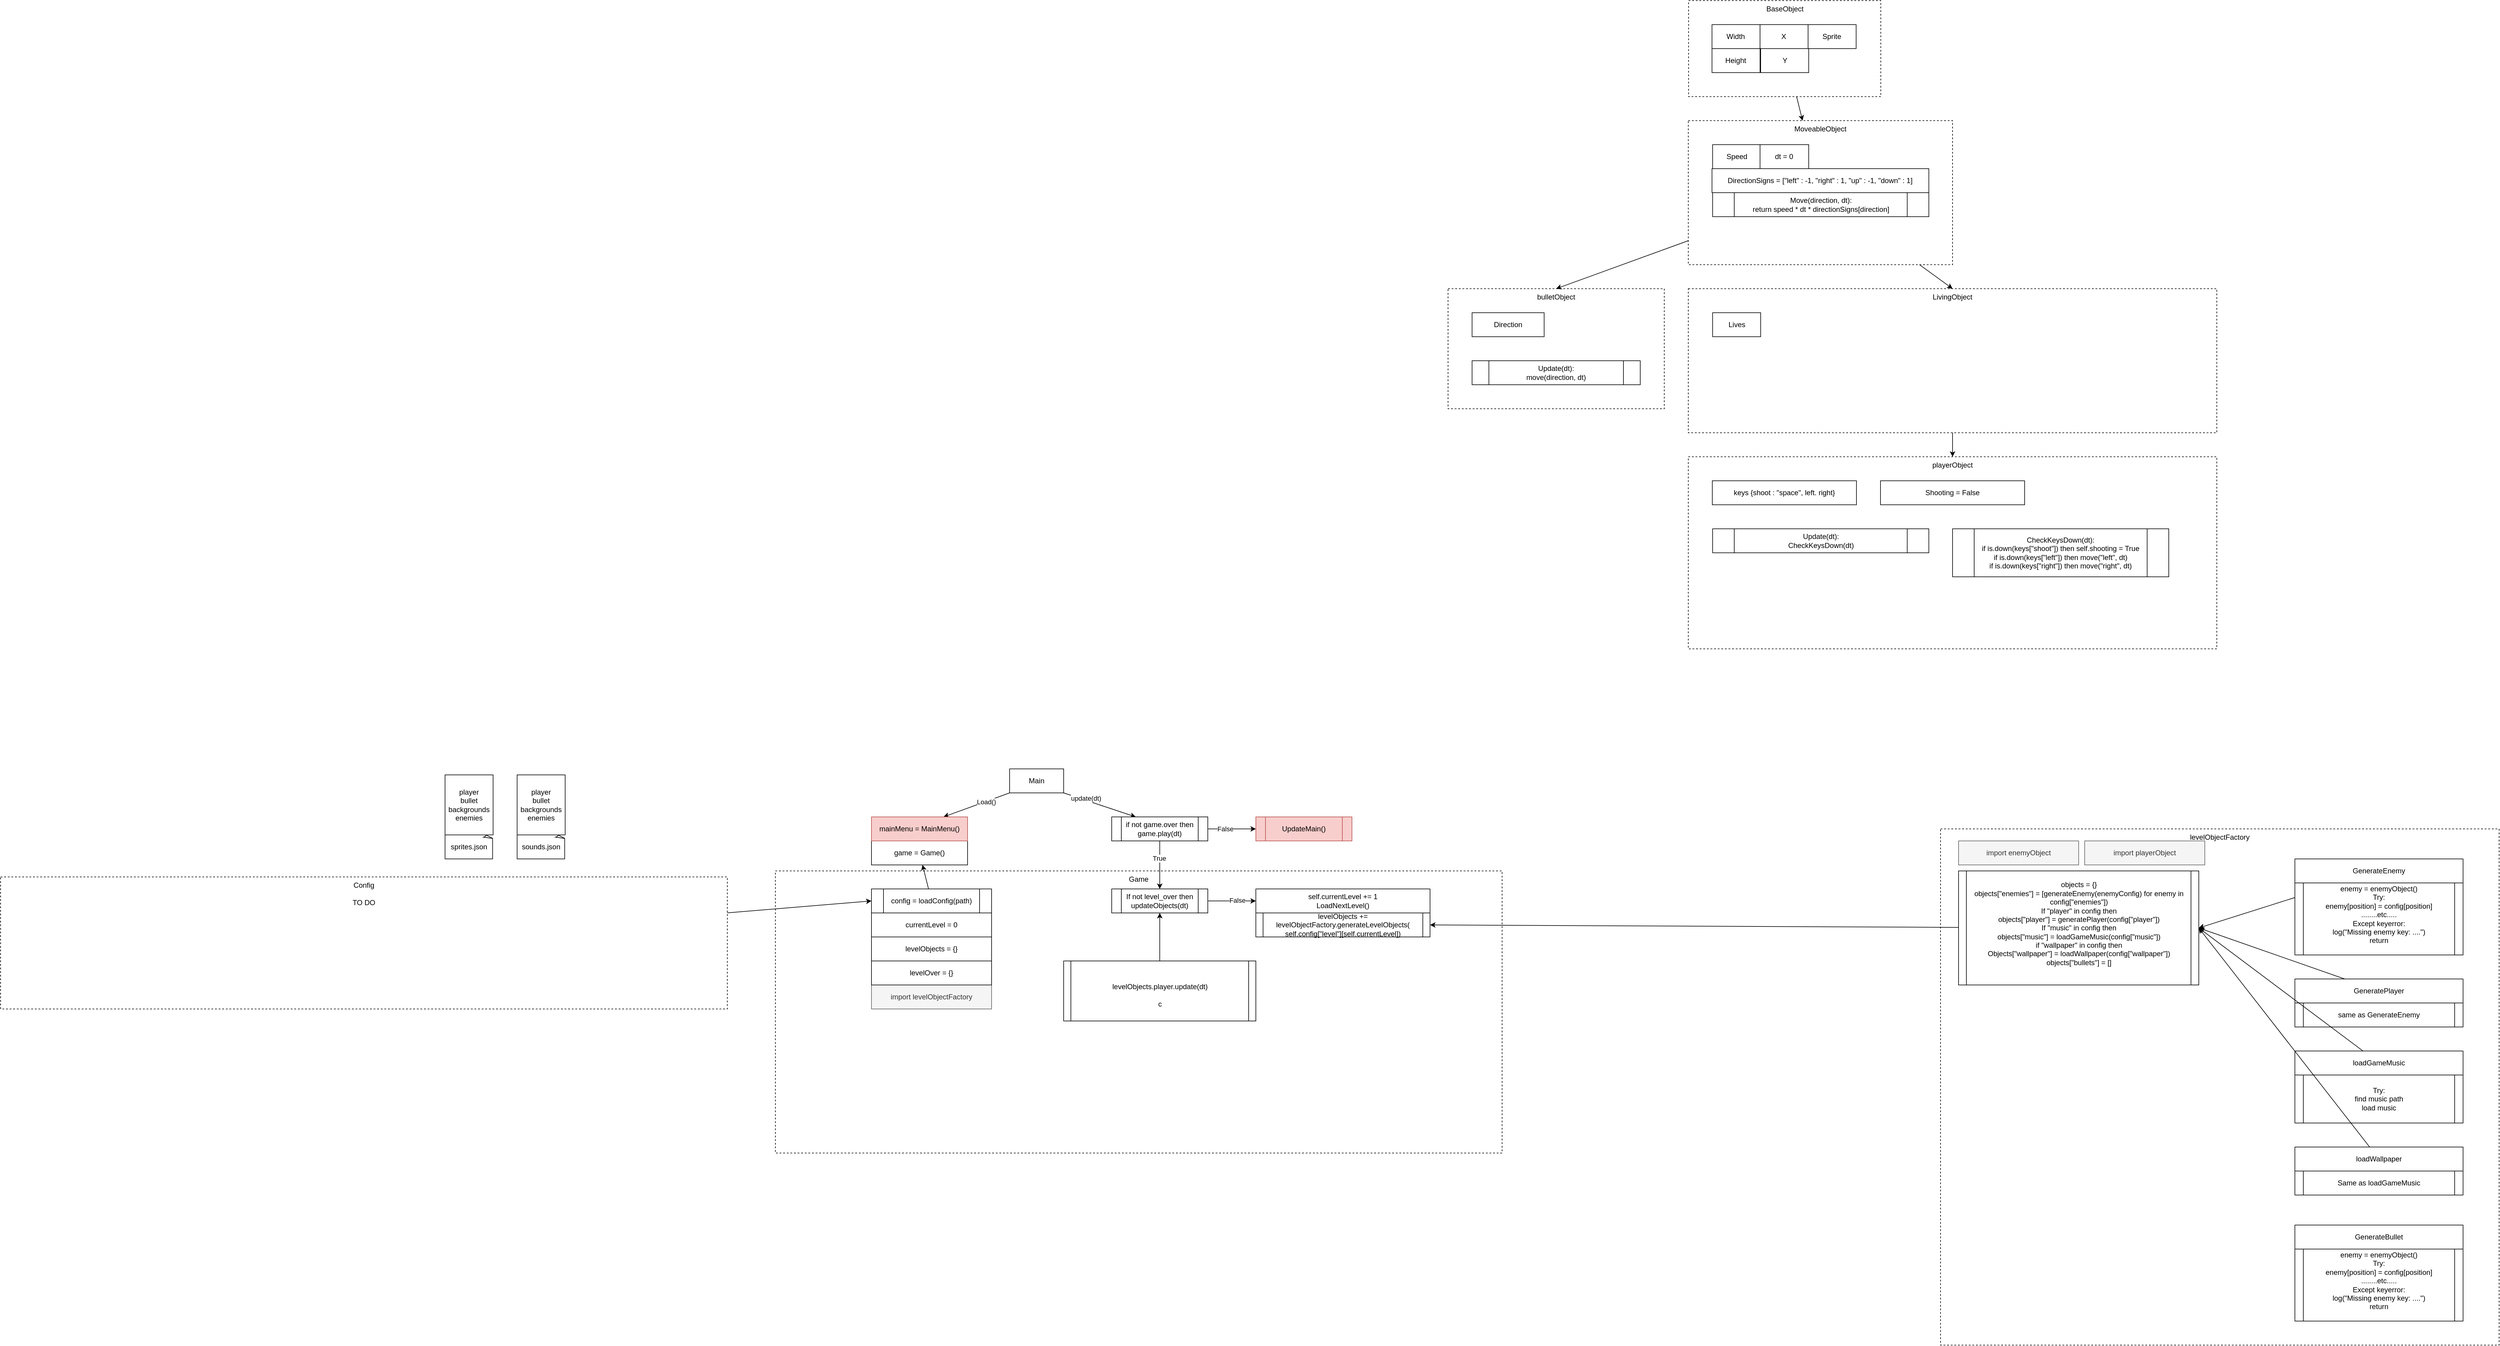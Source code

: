 <mxfile version="16.0.0" type="device"><diagram id="scbxWS3Nr57dRSQkEoh0" name="Page-1"><mxGraphModel dx="6047" dy="3743" grid="1" gridSize="10" guides="1" tooltips="1" connect="1" arrows="1" fold="1" page="1" pageScale="1" pageWidth="850" pageHeight="1100" math="0" shadow="0"><root><mxCell id="0"/><mxCell id="1" parent="0"/><mxCell id="6-ZmZwahMIrHOSDSFvY1-43" value="levelObjectFactory" style="rounded=0;whiteSpace=wrap;html=1;dashed=1;fillColor=none;verticalAlign=top;" parent="1" vertex="1"><mxGeometry x="1860" y="340" width="930" height="860" as="geometry"/></mxCell><mxCell id="6-ZmZwahMIrHOSDSFvY1-18" value="Game" style="rounded=0;whiteSpace=wrap;html=1;dashed=1;fillColor=none;verticalAlign=top;" parent="1" vertex="1"><mxGeometry x="-80" y="410" width="1210" height="470" as="geometry"/></mxCell><mxCell id="6-ZmZwahMIrHOSDSFvY1-4" style="rounded=0;orthogonalLoop=1;jettySize=auto;html=1;exitX=0;exitY=1;exitDx=0;exitDy=0;entryX=0.5;entryY=0;entryDx=0;entryDy=0;" parent="1" source="6-ZmZwahMIrHOSDSFvY1-1" edge="1"><mxGeometry relative="1" as="geometry"><mxPoint x="200" y="320.0" as="targetPoint"/></mxGeometry></mxCell><mxCell id="6-ZmZwahMIrHOSDSFvY1-5" value="Load()" style="edgeLabel;html=1;align=center;verticalAlign=middle;resizable=0;points=[];" parent="6-ZmZwahMIrHOSDSFvY1-4" vertex="1" connectable="0"><mxGeometry x="-0.285" relative="1" as="geometry"><mxPoint as="offset"/></mxGeometry></mxCell><mxCell id="6-ZmZwahMIrHOSDSFvY1-8" style="edgeStyle=none;rounded=0;orthogonalLoop=1;jettySize=auto;html=1;exitX=1;exitY=1;exitDx=0;exitDy=0;" parent="1" source="6-ZmZwahMIrHOSDSFvY1-1" edge="1"><mxGeometry relative="1" as="geometry"><mxPoint x="520" y="320" as="targetPoint"/></mxGeometry></mxCell><mxCell id="6-ZmZwahMIrHOSDSFvY1-89" value="update(dt)" style="edgeLabel;html=1;align=center;verticalAlign=middle;resizable=0;points=[];" parent="6-ZmZwahMIrHOSDSFvY1-8" vertex="1" connectable="0"><mxGeometry x="-0.396" y="3" relative="1" as="geometry"><mxPoint as="offset"/></mxGeometry></mxCell><mxCell id="6-ZmZwahMIrHOSDSFvY1-1" value="Main" style="rounded=0;whiteSpace=wrap;html=1;" parent="1" vertex="1"><mxGeometry x="310" y="240" width="90" height="40" as="geometry"/></mxCell><mxCell id="6-ZmZwahMIrHOSDSFvY1-35" style="edgeStyle=none;rounded=0;orthogonalLoop=1;jettySize=auto;html=1;" parent="1" source="6-ZmZwahMIrHOSDSFvY1-6" target="6-ZmZwahMIrHOSDSFvY1-7" edge="1"><mxGeometry relative="1" as="geometry"/></mxCell><mxCell id="6-ZmZwahMIrHOSDSFvY1-6" value="config = loadConfig(path)" style="shape=process;whiteSpace=wrap;html=1;backgroundOutline=1;" parent="1" vertex="1"><mxGeometry x="80" y="440" width="200" height="40" as="geometry"/></mxCell><mxCell id="6-ZmZwahMIrHOSDSFvY1-7" value="game = Game()" style="rounded=0;whiteSpace=wrap;html=1;" parent="1" vertex="1"><mxGeometry x="80" y="360" width="160" height="40" as="geometry"/></mxCell><mxCell id="6-ZmZwahMIrHOSDSFvY1-19" style="edgeStyle=none;rounded=0;orthogonalLoop=1;jettySize=auto;html=1;" parent="1" source="6-ZmZwahMIrHOSDSFvY1-11" target="6-ZmZwahMIrHOSDSFvY1-15" edge="1"><mxGeometry relative="1" as="geometry"/></mxCell><mxCell id="6-ZmZwahMIrHOSDSFvY1-22" value="True" style="edgeLabel;html=1;align=center;verticalAlign=middle;resizable=0;points=[];" parent="6-ZmZwahMIrHOSDSFvY1-19" vertex="1" connectable="0"><mxGeometry x="-0.282" y="-1" relative="1" as="geometry"><mxPoint as="offset"/></mxGeometry></mxCell><mxCell id="6-ZmZwahMIrHOSDSFvY1-24" style="edgeStyle=none;rounded=0;orthogonalLoop=1;jettySize=auto;html=1;entryX=0;entryY=0.5;entryDx=0;entryDy=0;" parent="1" source="6-ZmZwahMIrHOSDSFvY1-11" target="6-ZmZwahMIrHOSDSFvY1-21" edge="1"><mxGeometry relative="1" as="geometry"/></mxCell><mxCell id="6-ZmZwahMIrHOSDSFvY1-26" value="False" style="edgeLabel;html=1;align=center;verticalAlign=middle;resizable=0;points=[];" parent="6-ZmZwahMIrHOSDSFvY1-24" vertex="1" connectable="0"><mxGeometry x="-0.275" relative="1" as="geometry"><mxPoint as="offset"/></mxGeometry></mxCell><mxCell id="6-ZmZwahMIrHOSDSFvY1-11" value="&lt;div&gt;if not game.over then&lt;br&gt;&lt;/div&gt;&lt;div&gt;game.play(dt)&lt;/div&gt;" style="shape=process;whiteSpace=wrap;html=1;backgroundOutline=1;" parent="1" vertex="1"><mxGeometry x="480" y="320" width="160" height="40" as="geometry"/></mxCell><mxCell id="6-ZmZwahMIrHOSDSFvY1-28" value="" style="edgeStyle=none;rounded=0;orthogonalLoop=1;jettySize=auto;html=1;" parent="1" source="6-ZmZwahMIrHOSDSFvY1-15" target="6-ZmZwahMIrHOSDSFvY1-27" edge="1"><mxGeometry relative="1" as="geometry"/></mxCell><mxCell id="6-ZmZwahMIrHOSDSFvY1-32" value="False" style="edgeLabel;html=1;align=center;verticalAlign=middle;resizable=0;points=[];" parent="6-ZmZwahMIrHOSDSFvY1-28" vertex="1" connectable="0"><mxGeometry x="0.225" y="1" relative="1" as="geometry"><mxPoint as="offset"/></mxGeometry></mxCell><mxCell id="6-ZmZwahMIrHOSDSFvY1-15" value="&lt;div&gt;If not level_over then&lt;/div&gt;&lt;div&gt;updateObjects(dt)&lt;/div&gt;" style="shape=process;whiteSpace=wrap;html=1;backgroundOutline=1;" parent="1" vertex="1"><mxGeometry x="480" y="440" width="160" height="40" as="geometry"/></mxCell><mxCell id="6-ZmZwahMIrHOSDSFvY1-21" value="UpdateMain()" style="shape=process;whiteSpace=wrap;html=1;backgroundOutline=1;fillColor=#f8cecc;strokeColor=#b85450;" parent="1" vertex="1"><mxGeometry x="720" y="320" width="160" height="40" as="geometry"/></mxCell><mxCell id="6-ZmZwahMIrHOSDSFvY1-25" value="mainMenu = MainMenu()" style="rounded=0;whiteSpace=wrap;html=1;fillColor=#f8cecc;strokeColor=#b85450;" parent="1" vertex="1"><mxGeometry x="80" y="320" width="160" height="40" as="geometry"/></mxCell><mxCell id="6-ZmZwahMIrHOSDSFvY1-27" value="self.currentLevel += 1&lt;br&gt;&lt;div&gt;LoadNextLevel()&lt;/div&gt;" style="whiteSpace=wrap;html=1;" parent="1" vertex="1"><mxGeometry x="720" y="440" width="290" height="40" as="geometry"/></mxCell><mxCell id="6-ZmZwahMIrHOSDSFvY1-29" value="levelObjects += levelObjectFactory.generateLevelObjects(&lt;div&gt;self.config[&quot;level&quot;][self.currentLevel])&lt;br&gt;&lt;/div&gt;" style="shape=process;whiteSpace=wrap;html=1;backgroundOutline=1;fillColor=default;size=0.042;" parent="1" vertex="1"><mxGeometry x="720" y="480" width="290" height="40" as="geometry"/></mxCell><mxCell id="6-ZmZwahMIrHOSDSFvY1-36" value="levelObjects = {}" style="rounded=0;whiteSpace=wrap;html=1;fillColor=default;" parent="1" vertex="1"><mxGeometry x="80" y="520" width="200" height="40" as="geometry"/></mxCell><mxCell id="6-ZmZwahMIrHOSDSFvY1-38" value="currentLevel = 0" style="rounded=0;whiteSpace=wrap;html=1;fillColor=default;" parent="1" vertex="1"><mxGeometry x="80" y="480" width="200" height="40" as="geometry"/></mxCell><mxCell id="6-ZmZwahMIrHOSDSFvY1-39" value="import levelObjectFactory" style="rounded=0;whiteSpace=wrap;html=1;fillColor=#f5f5f5;fontColor=#333333;strokeColor=#666666;" parent="1" vertex="1"><mxGeometry x="80" y="600" width="200" height="40" as="geometry"/></mxCell><mxCell id="6-ZmZwahMIrHOSDSFvY1-40" style="edgeStyle=none;rounded=0;orthogonalLoop=1;jettySize=auto;html=1;exitX=0.5;exitY=1;exitDx=0;exitDy=0;" parent="1" source="6-ZmZwahMIrHOSDSFvY1-39" target="6-ZmZwahMIrHOSDSFvY1-39" edge="1"><mxGeometry relative="1" as="geometry"/></mxCell><mxCell id="6-ZmZwahMIrHOSDSFvY1-46" style="edgeStyle=none;rounded=0;orthogonalLoop=1;jettySize=auto;html=1;entryX=1;entryY=0.5;entryDx=0;entryDy=0;" parent="1" source="6-ZmZwahMIrHOSDSFvY1-45" target="6-ZmZwahMIrHOSDSFvY1-29" edge="1"><mxGeometry relative="1" as="geometry"/></mxCell><mxCell id="6-ZmZwahMIrHOSDSFvY1-45" value="&lt;div&gt;objects = {}&lt;br&gt;&lt;/div&gt;&lt;div&gt;objects[&quot;enemies&quot;] = [generateEnemy(enemyConfig) for enemy in config[&quot;enemies&quot;])&lt;/div&gt;&lt;div&gt;If &quot;player&quot; in config then&lt;/div&gt;&lt;div&gt;&lt;div&gt;objects[&quot;player&quot;] = generatePlayer(config[&quot;player&quot;])&lt;/div&gt;&lt;div&gt;If &quot;music&quot; in config then&lt;/div&gt;&lt;div&gt;objects[&quot;music&quot;] = loadGameMusic(config[&quot;music&quot;])&lt;/div&gt;&lt;div&gt;if &quot;wallpaper&quot; in config then&lt;/div&gt;&lt;div&gt;Objects[&quot;wallpaper&quot;] = loadWallpaper(config[&quot;wallpaper&quot;])&lt;/div&gt;&lt;div&gt;objects[&quot;bullets&quot;] = []&lt;br&gt;&lt;/div&gt;&lt;/div&gt;&lt;div&gt;&lt;br&gt;&lt;/div&gt;" style="shape=process;whiteSpace=wrap;html=1;backgroundOutline=1;fillColor=default;size=0.032;" parent="1" vertex="1"><mxGeometry x="1890" y="410" width="400" height="190" as="geometry"/></mxCell><mxCell id="6-ZmZwahMIrHOSDSFvY1-56" style="edgeStyle=none;rounded=0;orthogonalLoop=1;jettySize=auto;html=1;entryX=1;entryY=0.5;entryDx=0;entryDy=0;" parent="1" source="6-ZmZwahMIrHOSDSFvY1-47" target="6-ZmZwahMIrHOSDSFvY1-45" edge="1"><mxGeometry relative="1" as="geometry"/></mxCell><mxCell id="6-ZmZwahMIrHOSDSFvY1-47" value="GenerateEnemy" style="rounded=0;whiteSpace=wrap;html=1;fillColor=default;" parent="1" vertex="1"><mxGeometry x="2450" y="390" width="280" height="40" as="geometry"/></mxCell><mxCell id="6-ZmZwahMIrHOSDSFvY1-48" value="&lt;div&gt;enemy = enemyObject()&lt;br&gt;&lt;/div&gt;&lt;div&gt;Try:&lt;/div&gt;&lt;div&gt;enemy[position] = config[position]&lt;/div&gt;&lt;div&gt;........etc.....&lt;/div&gt;&lt;div&gt;Except keyerror:&lt;/div&gt;&lt;div&gt;log(&quot;Missing enemy key: ....&quot;)&lt;br&gt;&lt;/div&gt;&lt;div&gt;return &lt;br&gt;&lt;/div&gt;&lt;div&gt;&lt;br&gt;&lt;/div&gt;" style="shape=process;whiteSpace=wrap;html=1;backgroundOutline=1;fillColor=default;size=0.05;" parent="1" vertex="1"><mxGeometry x="2450" y="430" width="280" height="120" as="geometry"/></mxCell><mxCell id="6-ZmZwahMIrHOSDSFvY1-50" value="import enemyObject" style="rounded=0;whiteSpace=wrap;html=1;fillColor=#f5f5f5;fontColor=#333333;strokeColor=#666666;" parent="1" vertex="1"><mxGeometry x="1890" y="360" width="200" height="40" as="geometry"/></mxCell><mxCell id="6-ZmZwahMIrHOSDSFvY1-57" style="edgeStyle=none;rounded=0;orthogonalLoop=1;jettySize=auto;html=1;entryX=1;entryY=0.5;entryDx=0;entryDy=0;" parent="1" source="6-ZmZwahMIrHOSDSFvY1-52" target="6-ZmZwahMIrHOSDSFvY1-45" edge="1"><mxGeometry relative="1" as="geometry"/></mxCell><mxCell id="6-ZmZwahMIrHOSDSFvY1-52" value="GeneratePlayer" style="rounded=0;whiteSpace=wrap;html=1;fillColor=default;" parent="1" vertex="1"><mxGeometry x="2450" y="590" width="280" height="40" as="geometry"/></mxCell><mxCell id="6-ZmZwahMIrHOSDSFvY1-53" value="same as GenerateEnemy" style="shape=process;whiteSpace=wrap;html=1;backgroundOutline=1;fillColor=default;size=0.05;" parent="1" vertex="1"><mxGeometry x="2450" y="630" width="280" height="40" as="geometry"/></mxCell><mxCell id="6-ZmZwahMIrHOSDSFvY1-54" value="import playerObject" style="rounded=0;whiteSpace=wrap;html=1;fillColor=#f5f5f5;fontColor=#333333;strokeColor=#666666;" parent="1" vertex="1"><mxGeometry x="2100" y="360" width="200" height="40" as="geometry"/></mxCell><mxCell id="6-ZmZwahMIrHOSDSFvY1-64" style="edgeStyle=none;rounded=0;orthogonalLoop=1;jettySize=auto;html=1;entryX=1;entryY=0.5;entryDx=0;entryDy=0;" parent="1" source="6-ZmZwahMIrHOSDSFvY1-58" target="6-ZmZwahMIrHOSDSFvY1-45" edge="1"><mxGeometry relative="1" as="geometry"/></mxCell><mxCell id="6-ZmZwahMIrHOSDSFvY1-58" value="loadGameMusic" style="rounded=0;whiteSpace=wrap;html=1;fillColor=default;" parent="1" vertex="1"><mxGeometry x="2450" y="710" width="280" height="40" as="geometry"/></mxCell><mxCell id="6-ZmZwahMIrHOSDSFvY1-59" value="&lt;div&gt;Try:&lt;/div&gt;&lt;div&gt;find music path&lt;/div&gt;&lt;div&gt;load music&lt;br&gt;&lt;/div&gt;" style="shape=process;whiteSpace=wrap;html=1;backgroundOutline=1;fillColor=default;size=0.05;" parent="1" vertex="1"><mxGeometry x="2450" y="750" width="280" height="80" as="geometry"/></mxCell><mxCell id="6-ZmZwahMIrHOSDSFvY1-62" style="edgeStyle=none;rounded=0;orthogonalLoop=1;jettySize=auto;html=1;entryX=1;entryY=0.5;entryDx=0;entryDy=0;" parent="1" source="6-ZmZwahMIrHOSDSFvY1-60" target="6-ZmZwahMIrHOSDSFvY1-45" edge="1"><mxGeometry relative="1" as="geometry"/></mxCell><mxCell id="6-ZmZwahMIrHOSDSFvY1-60" value="loadWallpaper" style="rounded=0;whiteSpace=wrap;html=1;fillColor=default;" parent="1" vertex="1"><mxGeometry x="2450" y="870" width="280" height="40" as="geometry"/></mxCell><mxCell id="6-ZmZwahMIrHOSDSFvY1-61" value="Same as loadGameMusic" style="shape=process;whiteSpace=wrap;html=1;backgroundOutline=1;fillColor=default;size=0.05;" parent="1" vertex="1"><mxGeometry x="2450" y="910" width="280" height="40" as="geometry"/></mxCell><mxCell id="6-ZmZwahMIrHOSDSFvY1-75" style="edgeStyle=none;rounded=0;orthogonalLoop=1;jettySize=auto;html=1;" parent="1" source="6-ZmZwahMIrHOSDSFvY1-66" target="6-ZmZwahMIrHOSDSFvY1-74" edge="1"><mxGeometry relative="1" as="geometry"/></mxCell><mxCell id="6-ZmZwahMIrHOSDSFvY1-66" value="&lt;div&gt;BaseObject&lt;/div&gt;&lt;div&gt;&lt;br&gt;&lt;/div&gt;" style="rounded=0;whiteSpace=wrap;html=1;dashed=1;fillColor=none;verticalAlign=top;" parent="1" vertex="1"><mxGeometry x="1440.52" y="-1040" width="320" height="160" as="geometry"/></mxCell><mxCell id="6-ZmZwahMIrHOSDSFvY1-67" value="Width" style="rounded=0;whiteSpace=wrap;html=1;fillColor=default;" parent="1" vertex="1"><mxGeometry x="1479.47" y="-1000" width="80" height="40" as="geometry"/></mxCell><mxCell id="6-ZmZwahMIrHOSDSFvY1-68" value="Height" style="rounded=0;whiteSpace=wrap;html=1;fillColor=default;" parent="1" vertex="1"><mxGeometry x="1479.47" y="-960" width="80" height="40" as="geometry"/></mxCell><mxCell id="6-ZmZwahMIrHOSDSFvY1-69" value="X" style="rounded=0;whiteSpace=wrap;html=1;fillColor=default;" parent="1" vertex="1"><mxGeometry x="1559.47" y="-1000" width="80" height="40" as="geometry"/></mxCell><mxCell id="6-ZmZwahMIrHOSDSFvY1-70" value="Y" style="rounded=0;whiteSpace=wrap;html=1;fillColor=default;" parent="1" vertex="1"><mxGeometry x="1560.52" y="-960" width="80" height="40" as="geometry"/></mxCell><mxCell id="6-ZmZwahMIrHOSDSFvY1-71" value="Sprite" style="rounded=0;whiteSpace=wrap;html=1;fillColor=default;" parent="1" vertex="1"><mxGeometry x="1639.47" y="-1000" width="80" height="40" as="geometry"/></mxCell><mxCell id="6-ZmZwahMIrHOSDSFvY1-73" style="edgeStyle=none;rounded=0;orthogonalLoop=1;jettySize=auto;html=1;entryX=1;entryY=0.5;entryDx=0;entryDy=0;" parent="1" source="6-ZmZwahMIrHOSDSFvY1-66" target="6-ZmZwahMIrHOSDSFvY1-66" edge="1"><mxGeometry relative="1" as="geometry"/></mxCell><mxCell id="5f0la5Joq3gBgZC8WF6y-9" style="edgeStyle=none;rounded=0;orthogonalLoop=1;jettySize=auto;html=1;entryX=0.5;entryY=0;entryDx=0;entryDy=0;" edge="1" parent="1" source="6-ZmZwahMIrHOSDSFvY1-74" target="5f0la5Joq3gBgZC8WF6y-7"><mxGeometry relative="1" as="geometry"/></mxCell><mxCell id="5f0la5Joq3gBgZC8WF6y-40" style="edgeStyle=none;rounded=0;orthogonalLoop=1;jettySize=auto;html=1;entryX=0.5;entryY=0;entryDx=0;entryDy=0;" edge="1" parent="1" source="6-ZmZwahMIrHOSDSFvY1-74" target="5f0la5Joq3gBgZC8WF6y-37"><mxGeometry relative="1" as="geometry"/></mxCell><mxCell id="6-ZmZwahMIrHOSDSFvY1-74" value="MoveableObject" style="rounded=0;whiteSpace=wrap;html=1;dashed=1;fillColor=none;verticalAlign=top;" parent="1" vertex="1"><mxGeometry x="1440" y="-840" width="440" height="240" as="geometry"/></mxCell><mxCell id="6-ZmZwahMIrHOSDSFvY1-76" value="Speed" style="rounded=0;whiteSpace=wrap;html=1;fillColor=default;" parent="1" vertex="1"><mxGeometry x="1480.52" y="-800" width="80" height="40" as="geometry"/></mxCell><mxCell id="6-ZmZwahMIrHOSDSFvY1-77" value="DirectionSigns = [&quot;left&quot; : -1, &quot;right&quot; : 1, &quot;up&quot; : -1, &quot;down&quot; : 1]" style="rounded=0;whiteSpace=wrap;html=1;fillColor=default;" parent="1" vertex="1"><mxGeometry x="1479.47" y="-760" width="361.05" height="40" as="geometry"/></mxCell><mxCell id="6-ZmZwahMIrHOSDSFvY1-81" value="&lt;div&gt;Move(direction, dt):&lt;/div&gt;&lt;div&gt;return speed * dt * directionSigns[direction]&lt;br&gt;&lt;/div&gt;" style="shape=process;whiteSpace=wrap;html=1;backgroundOutline=1;fillColor=default;" parent="1" vertex="1"><mxGeometry x="1480.52" y="-720" width="360" height="40" as="geometry"/></mxCell><mxCell id="6-ZmZwahMIrHOSDSFvY1-83" value="playerObject" style="rounded=0;whiteSpace=wrap;html=1;dashed=1;fillColor=none;verticalAlign=top;" parent="1" vertex="1"><mxGeometry x="1440" y="-280" width="880" height="320" as="geometry"/></mxCell><mxCell id="6-ZmZwahMIrHOSDSFvY1-84" value="Lives" style="rounded=0;whiteSpace=wrap;html=1;fillColor=default;" parent="1" vertex="1"><mxGeometry x="1480.52" y="-520" width="80" height="40" as="geometry"/></mxCell><mxCell id="5f0la5Joq3gBgZC8WF6y-19" style="edgeStyle=none;rounded=0;orthogonalLoop=1;jettySize=auto;html=1;entryX=0.5;entryY=1;entryDx=0;entryDy=0;" edge="1" parent="1" source="6-ZmZwahMIrHOSDSFvY1-88" target="6-ZmZwahMIrHOSDSFvY1-15"><mxGeometry relative="1" as="geometry"/></mxCell><mxCell id="6-ZmZwahMIrHOSDSFvY1-88" value="&lt;br&gt;&lt;div&gt;levelObjects.player.update(dt)&lt;/div&gt;&lt;div&gt;&lt;br&gt;&lt;/div&gt;&lt;div&gt;c&lt;br&gt;&lt;/div&gt;" style="shape=process;whiteSpace=wrap;html=1;backgroundOutline=1;fillColor=default;size=0.037;" parent="1" vertex="1"><mxGeometry x="400" y="560" width="320" height="100" as="geometry"/></mxCell><mxCell id="6-ZmZwahMIrHOSDSFvY1-90" value="dt = 0" style="rounded=0;whiteSpace=wrap;html=1;fillColor=default;" parent="1" vertex="1"><mxGeometry x="1559.47" y="-800" width="81.05" height="40" as="geometry"/></mxCell><mxCell id="6-ZmZwahMIrHOSDSFvY1-92" value="&lt;div&gt;Update(dt):&lt;/div&gt;&lt;div&gt;CheckKeysDown(dt)&lt;/div&gt;" style="shape=process;whiteSpace=wrap;html=1;backgroundOutline=1;fillColor=default;" parent="1" vertex="1"><mxGeometry x="1480.52" y="-160" width="360" height="40" as="geometry"/></mxCell><mxCell id="5f0la5Joq3gBgZC8WF6y-2" value="keys {shoot : &quot;space&quot;, left. right}" style="rounded=0;whiteSpace=wrap;html=1;fillColor=default;" vertex="1" parent="1"><mxGeometry x="1479.99" y="-240" width="240" height="40" as="geometry"/></mxCell><mxCell id="5f0la5Joq3gBgZC8WF6y-3" value="&lt;div&gt;CheckKeysDown(dt):&lt;/div&gt;&lt;div&gt;if is.down(keys[&quot;shoot&quot;]) then self.shooting = True&lt;br&gt;&lt;/div&gt;&lt;div&gt;if is.down(keys[&quot;left&quot;]) then move(&quot;left&quot;, dt)&lt;br&gt;&lt;/div&gt;&lt;div&gt;&lt;div&gt;if is.down(keys[&quot;right&quot;]) then move(&quot;right&quot;, dt)&lt;br&gt;&lt;/div&gt;&lt;/div&gt;" style="shape=process;whiteSpace=wrap;html=1;backgroundOutline=1;fillColor=default;" vertex="1" parent="1"><mxGeometry x="1880" y="-160" width="360" height="80" as="geometry"/></mxCell><mxCell id="5f0la5Joq3gBgZC8WF6y-7" value="bulletObject" style="rounded=0;whiteSpace=wrap;html=1;dashed=1;fillColor=none;verticalAlign=top;" vertex="1" parent="1"><mxGeometry x="1040" y="-560" width="360" height="200" as="geometry"/></mxCell><mxCell id="5f0la5Joq3gBgZC8WF6y-10" value="Direction" style="rounded=0;whiteSpace=wrap;html=1;fillColor=default;" vertex="1" parent="1"><mxGeometry x="1080" y="-520" width="120" height="40" as="geometry"/></mxCell><mxCell id="5f0la5Joq3gBgZC8WF6y-11" value="&lt;div&gt;Update(dt):&lt;/div&gt;&lt;div&gt;move(direction, dt)&lt;/div&gt;" style="shape=process;whiteSpace=wrap;html=1;backgroundOutline=1;fillColor=default;" vertex="1" parent="1"><mxGeometry x="1080" y="-440" width="280" height="40" as="geometry"/></mxCell><mxCell id="5f0la5Joq3gBgZC8WF6y-22" value="sprites.json" style="whiteSpace=wrap;html=1;shape=mxgraph.basic.document" vertex="1" parent="1"><mxGeometry x="-630" y="350" width="80" height="40" as="geometry"/></mxCell><mxCell id="5f0la5Joq3gBgZC8WF6y-23" value="sounds.json" style="whiteSpace=wrap;html=1;shape=mxgraph.basic.document" vertex="1" parent="1"><mxGeometry x="-510" y="350" width="80" height="40" as="geometry"/></mxCell><mxCell id="5f0la5Joq3gBgZC8WF6y-27" value="&lt;div&gt;player&lt;/div&gt;&lt;div&gt;bullet&lt;/div&gt;&lt;div&gt;backgrounds&lt;/div&gt;&lt;div&gt;enemies&lt;br&gt;&lt;/div&gt;" style="rounded=0;whiteSpace=wrap;html=1;" vertex="1" parent="1"><mxGeometry x="-630" y="250" width="80" height="100" as="geometry"/></mxCell><mxCell id="5f0la5Joq3gBgZC8WF6y-28" value="&lt;div&gt;player&lt;/div&gt;&lt;div&gt;bullet&lt;/div&gt;&lt;div&gt;backgrounds&lt;/div&gt;&lt;div&gt;enemies&lt;br&gt;&lt;/div&gt;" style="rounded=0;whiteSpace=wrap;html=1;" vertex="1" parent="1"><mxGeometry x="-510" y="250" width="80" height="100" as="geometry"/></mxCell><mxCell id="5f0la5Joq3gBgZC8WF6y-45" style="edgeStyle=none;rounded=0;orthogonalLoop=1;jettySize=auto;html=1;entryX=0;entryY=0.5;entryDx=0;entryDy=0;" edge="1" parent="1" source="5f0la5Joq3gBgZC8WF6y-30" target="6-ZmZwahMIrHOSDSFvY1-6"><mxGeometry relative="1" as="geometry"/></mxCell><mxCell id="5f0la5Joq3gBgZC8WF6y-30" value="&lt;div&gt;Config&lt;/div&gt;&lt;div&gt;&lt;br&gt;&lt;/div&gt;&lt;div&gt;TO DO&lt;br&gt;&lt;/div&gt;" style="rounded=0;whiteSpace=wrap;html=1;dashed=1;fillColor=none;verticalAlign=top;" vertex="1" parent="1"><mxGeometry x="-1370" y="420" width="1210" height="220" as="geometry"/></mxCell><mxCell id="5f0la5Joq3gBgZC8WF6y-31" value="levelOver = {}" style="rounded=0;whiteSpace=wrap;html=1;fillColor=default;" vertex="1" parent="1"><mxGeometry x="80" y="560" width="200" height="40" as="geometry"/></mxCell><mxCell id="5f0la5Joq3gBgZC8WF6y-35" value="GenerateBullet" style="rounded=0;whiteSpace=wrap;html=1;fillColor=default;" vertex="1" parent="1"><mxGeometry x="2450" y="1000" width="280" height="40" as="geometry"/></mxCell><mxCell id="5f0la5Joq3gBgZC8WF6y-36" value="&lt;div&gt;enemy = enemyObject()&lt;br&gt;&lt;/div&gt;&lt;div&gt;Try:&lt;/div&gt;&lt;div&gt;enemy[position] = config[position]&lt;/div&gt;&lt;div&gt;........etc.....&lt;/div&gt;&lt;div&gt;Except keyerror:&lt;/div&gt;&lt;div&gt;log(&quot;Missing enemy key: ....&quot;)&lt;br&gt;&lt;/div&gt;&lt;div&gt;return &lt;br&gt;&lt;/div&gt;&lt;div&gt;&lt;br&gt;&lt;/div&gt;" style="shape=process;whiteSpace=wrap;html=1;backgroundOutline=1;fillColor=default;size=0.05;" vertex="1" parent="1"><mxGeometry x="2450" y="1040" width="280" height="120" as="geometry"/></mxCell><mxCell id="5f0la5Joq3gBgZC8WF6y-38" style="edgeStyle=none;rounded=0;orthogonalLoop=1;jettySize=auto;html=1;entryX=0.5;entryY=0;entryDx=0;entryDy=0;" edge="1" parent="1" source="5f0la5Joq3gBgZC8WF6y-37" target="6-ZmZwahMIrHOSDSFvY1-83"><mxGeometry relative="1" as="geometry"/></mxCell><mxCell id="5f0la5Joq3gBgZC8WF6y-37" value="&lt;div&gt;LivingObject&lt;/div&gt;&lt;div&gt;&lt;br&gt;&lt;/div&gt;" style="rounded=0;whiteSpace=wrap;html=1;dashed=1;fillColor=none;verticalAlign=top;" vertex="1" parent="1"><mxGeometry x="1440" y="-560" width="880" height="240" as="geometry"/></mxCell><mxCell id="5f0la5Joq3gBgZC8WF6y-43" value="Shooting = False" style="rounded=0;whiteSpace=wrap;html=1;fillColor=default;" vertex="1" parent="1"><mxGeometry x="1760" y="-240" width="240" height="40" as="geometry"/></mxCell></root></mxGraphModel></diagram></mxfile>